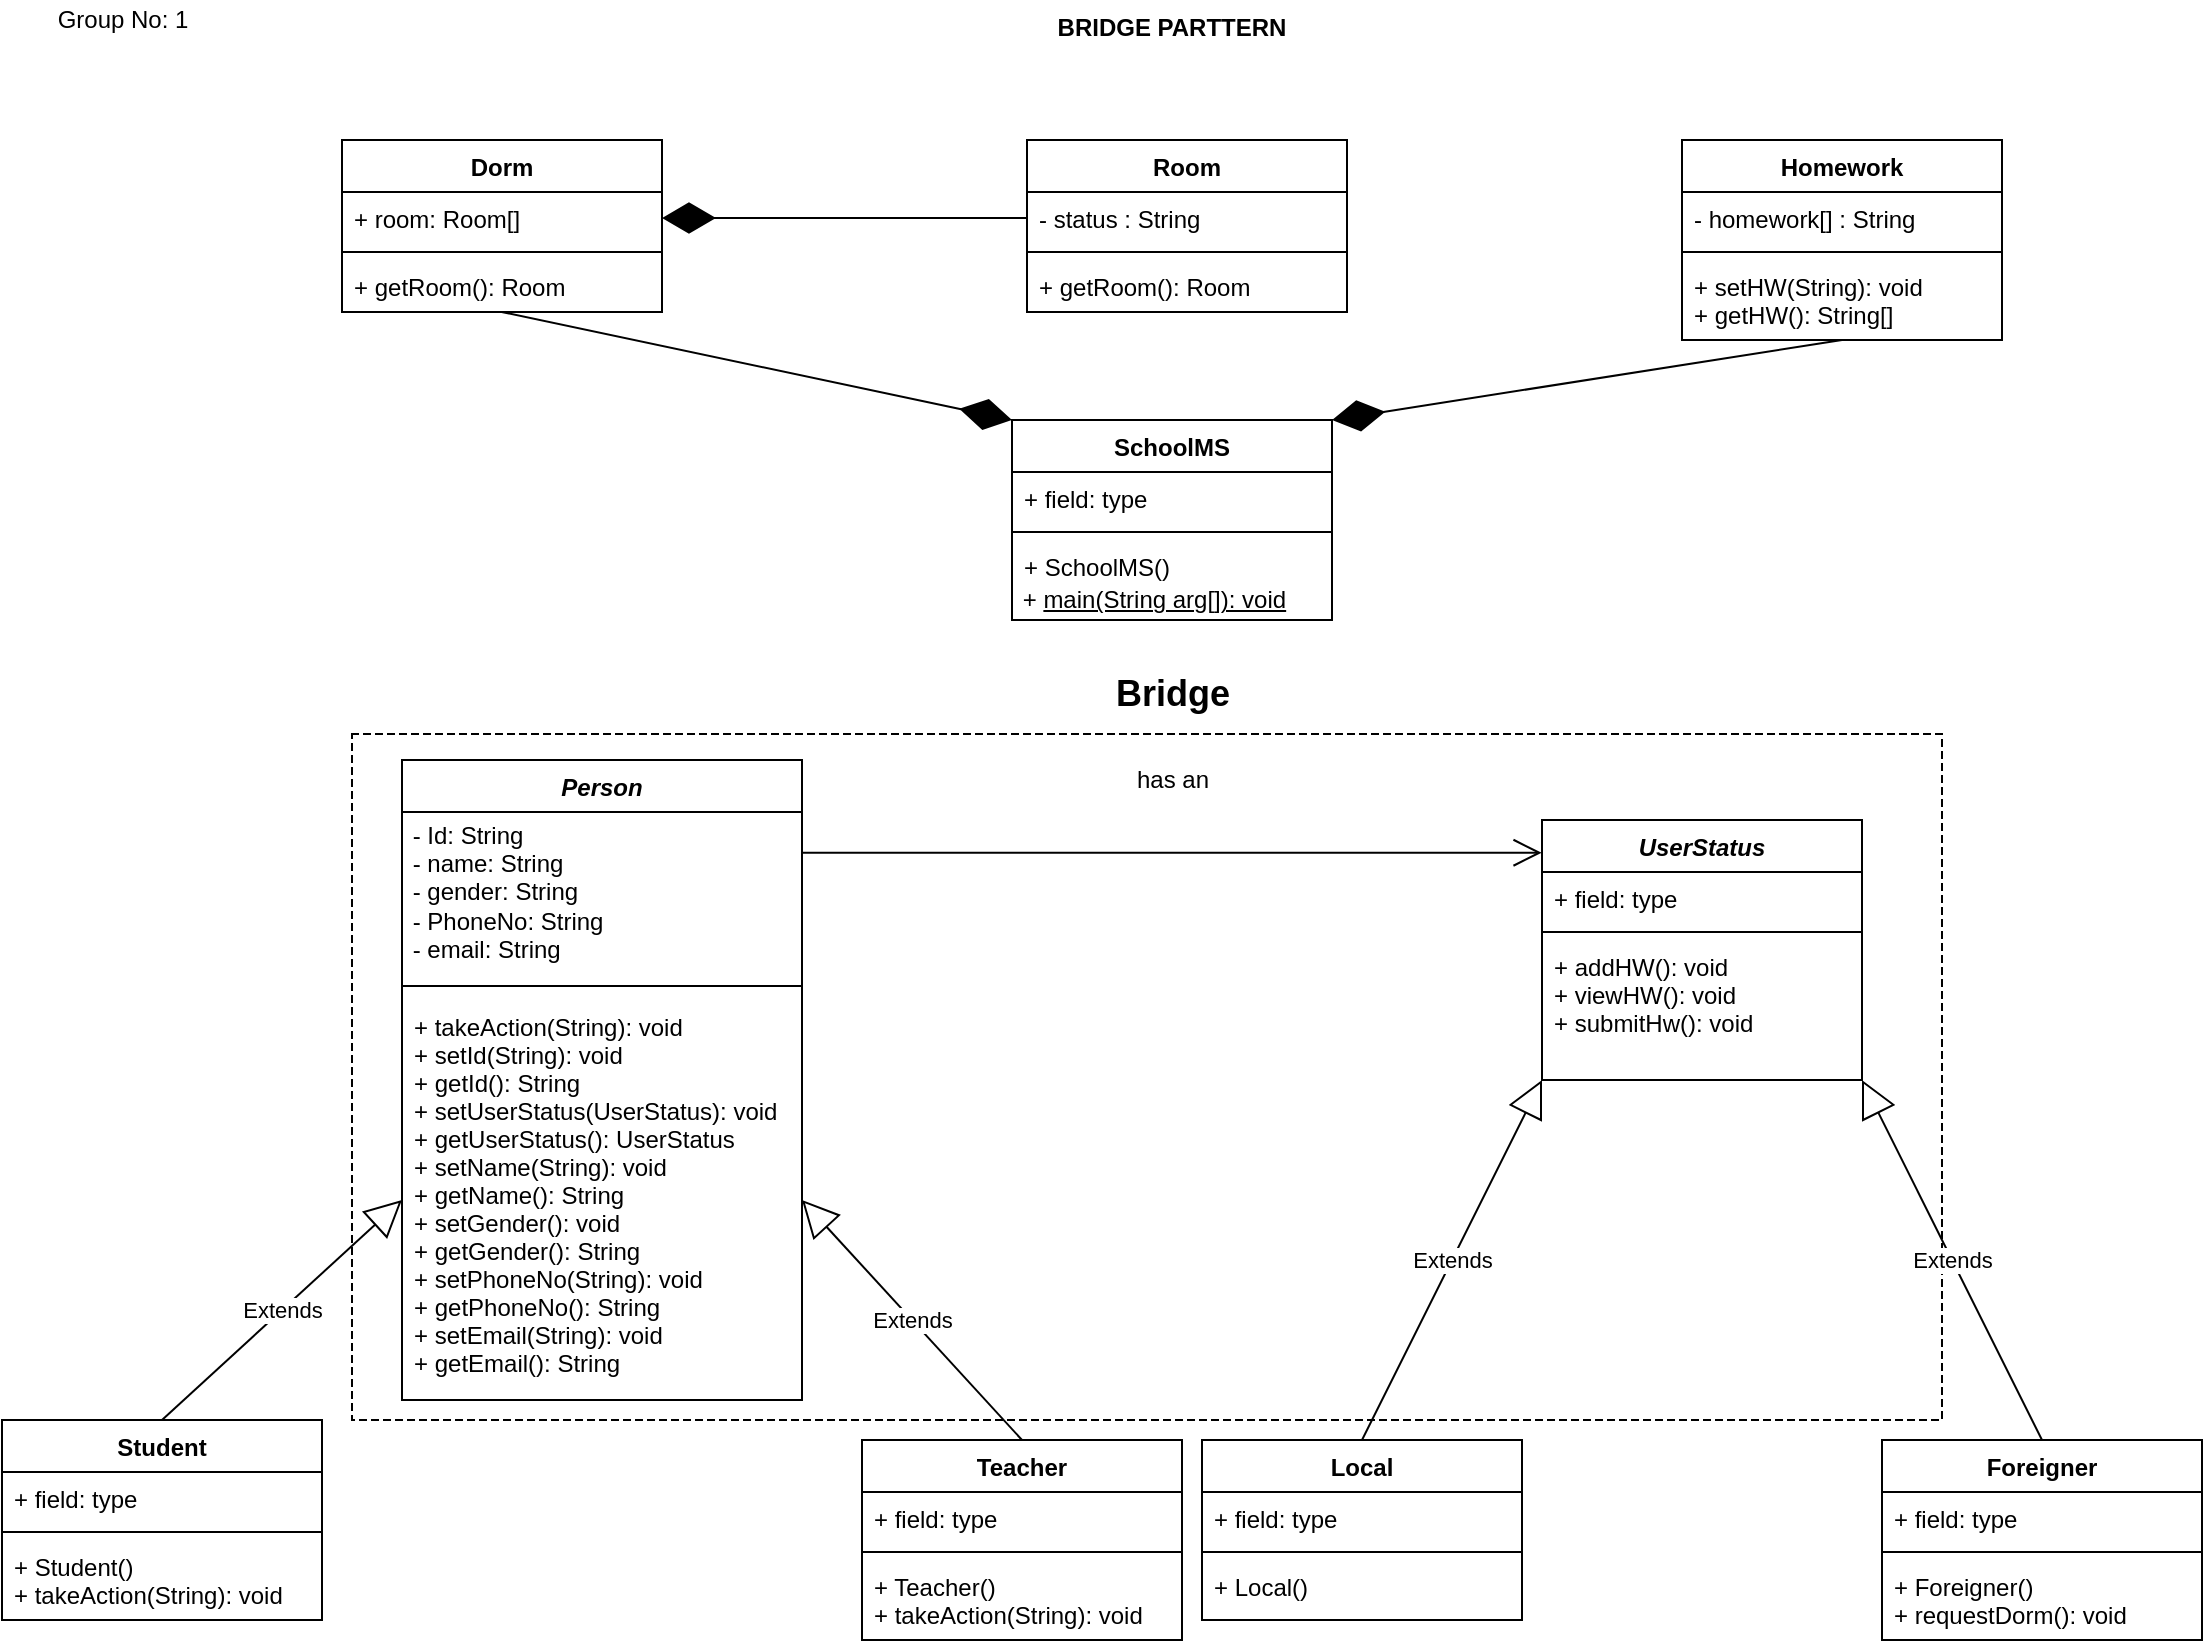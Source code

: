 <mxfile version="13.9.9" type="device"><diagram id="eEHQj2eKtZSkSIJGp74t" name="Page-1"><mxGraphModel dx="1736" dy="1032" grid="1" gridSize="10" guides="1" tooltips="1" connect="1" arrows="1" fold="1" page="1" pageScale="1" pageWidth="1100" pageHeight="850" math="0" shadow="0"><root><mxCell id="0"/><mxCell id="1" parent="0"/><mxCell id="KrdT25A3YWB6-3SZ4sYC-31" value="" style="shape=partialRectangle;html=1;top=1;align=left;dashed=1;" parent="1" vertex="1"><mxGeometry x="175" y="377" width="795" height="343" as="geometry"/></mxCell><mxCell id="UInzxeLf1Jk3Ct_K25Z4-29" value="BRIDGE PARTTERN" style="text;align=center;fontStyle=1;verticalAlign=middle;spacingLeft=3;spacingRight=3;strokeColor=none;rotatable=0;points=[[0,0.5],[1,0.5]];portConstraint=eastwest;" parent="1" vertex="1"><mxGeometry x="527.5" y="10" width="115" height="26" as="geometry"/></mxCell><mxCell id="UInzxeLf1Jk3Ct_K25Z4-30" value="Group No: 1" style="text;html=1;align=center;verticalAlign=middle;resizable=0;points=[];autosize=1;" parent="1" vertex="1"><mxGeometry x="20" y="10" width="80" height="20" as="geometry"/></mxCell><mxCell id="KrdT25A3YWB6-3SZ4sYC-1" value="Person" style="swimlane;fontStyle=3;align=center;verticalAlign=top;childLayout=stackLayout;horizontal=1;startSize=26;horizontalStack=0;resizeParent=1;resizeParentMax=0;resizeLast=0;collapsible=1;marginBottom=0;" parent="1" vertex="1"><mxGeometry x="200" y="390" width="200" height="320" as="geometry"/></mxCell><mxCell id="xrJkKc-PvtBsu9wYHQ8R-1" value="&lt;div&gt;&amp;nbsp;- Id: String&lt;/div&gt;&lt;div&gt;&lt;span&gt;&amp;nbsp;- name: String&lt;/span&gt;&lt;/div&gt;&lt;div&gt;&lt;span&gt;&amp;nbsp;- gender: String&lt;/span&gt;&lt;/div&gt;&lt;div&gt;&lt;span&gt;&amp;nbsp;- PhoneNo: String&lt;/span&gt;&lt;/div&gt;&lt;div&gt;&lt;span&gt;&amp;nbsp;- email: String&lt;/span&gt;&lt;/div&gt;" style="text;html=1;align=left;verticalAlign=middle;resizable=0;points=[];autosize=1;" vertex="1" parent="KrdT25A3YWB6-3SZ4sYC-1"><mxGeometry y="26" width="200" height="80" as="geometry"/></mxCell><mxCell id="KrdT25A3YWB6-3SZ4sYC-3" value="" style="line;strokeWidth=1;fillColor=none;align=left;verticalAlign=middle;spacingTop=-1;spacingLeft=3;spacingRight=3;rotatable=0;labelPosition=right;points=[];portConstraint=eastwest;" parent="KrdT25A3YWB6-3SZ4sYC-1" vertex="1"><mxGeometry y="106" width="200" height="14" as="geometry"/></mxCell><mxCell id="KrdT25A3YWB6-3SZ4sYC-4" value="+ takeAction(String): void&#10;+ setId(String): void&#10;+ getId(): String&#10;+ setUserStatus(UserStatus): void&#10;+ getUserStatus(): UserStatus&#10;+ setName(String): void&#10;+ getName(): String&#10;+ setGender(): void&#10;+ getGender(): String&#10;+ setPhoneNo(String): void&#10;+ getPhoneNo(): String&#10;+ setEmail(String): void&#10;+ getEmail(): String" style="text;strokeColor=none;fillColor=none;align=left;verticalAlign=top;spacingLeft=4;spacingRight=4;overflow=hidden;rotatable=0;points=[[0,0.5],[1,0.5]];portConstraint=eastwest;" parent="KrdT25A3YWB6-3SZ4sYC-1" vertex="1"><mxGeometry y="120" width="200" height="200" as="geometry"/></mxCell><mxCell id="KrdT25A3YWB6-3SZ4sYC-5" value="UserStatus" style="swimlane;fontStyle=3;align=center;verticalAlign=top;childLayout=stackLayout;horizontal=1;startSize=26;horizontalStack=0;resizeParent=1;resizeParentMax=0;resizeLast=0;collapsible=1;marginBottom=0;" parent="1" vertex="1"><mxGeometry x="770" y="420" width="160" height="130" as="geometry"/></mxCell><mxCell id="KrdT25A3YWB6-3SZ4sYC-6" value="+ field: type" style="text;strokeColor=none;fillColor=none;align=left;verticalAlign=top;spacingLeft=4;spacingRight=4;overflow=hidden;rotatable=0;points=[[0,0.5],[1,0.5]];portConstraint=eastwest;" parent="KrdT25A3YWB6-3SZ4sYC-5" vertex="1"><mxGeometry y="26" width="160" height="26" as="geometry"/></mxCell><mxCell id="KrdT25A3YWB6-3SZ4sYC-7" value="" style="line;strokeWidth=1;fillColor=none;align=left;verticalAlign=middle;spacingTop=-1;spacingLeft=3;spacingRight=3;rotatable=0;labelPosition=right;points=[];portConstraint=eastwest;" parent="KrdT25A3YWB6-3SZ4sYC-5" vertex="1"><mxGeometry y="52" width="160" height="8" as="geometry"/></mxCell><mxCell id="KrdT25A3YWB6-3SZ4sYC-8" value="+ addHW(): void&#10;+ viewHW(): void&#10;+ submitHw(): void" style="text;strokeColor=none;fillColor=none;align=left;verticalAlign=top;spacingLeft=4;spacingRight=4;overflow=hidden;rotatable=0;points=[[0,0.5],[1,0.5]];portConstraint=eastwest;" parent="KrdT25A3YWB6-3SZ4sYC-5" vertex="1"><mxGeometry y="60" width="160" height="70" as="geometry"/></mxCell><mxCell id="KrdT25A3YWB6-3SZ4sYC-9" value="Local" style="swimlane;fontStyle=1;align=center;verticalAlign=top;childLayout=stackLayout;horizontal=1;startSize=26;horizontalStack=0;resizeParent=1;resizeParentMax=0;resizeLast=0;collapsible=1;marginBottom=0;" parent="1" vertex="1"><mxGeometry x="600" y="730" width="160" height="90" as="geometry"/></mxCell><mxCell id="KrdT25A3YWB6-3SZ4sYC-10" value="+ field: type" style="text;strokeColor=none;fillColor=none;align=left;verticalAlign=top;spacingLeft=4;spacingRight=4;overflow=hidden;rotatable=0;points=[[0,0.5],[1,0.5]];portConstraint=eastwest;" parent="KrdT25A3YWB6-3SZ4sYC-9" vertex="1"><mxGeometry y="26" width="160" height="26" as="geometry"/></mxCell><mxCell id="KrdT25A3YWB6-3SZ4sYC-11" value="" style="line;strokeWidth=1;fillColor=none;align=left;verticalAlign=middle;spacingTop=-1;spacingLeft=3;spacingRight=3;rotatable=0;labelPosition=right;points=[];portConstraint=eastwest;" parent="KrdT25A3YWB6-3SZ4sYC-9" vertex="1"><mxGeometry y="52" width="160" height="8" as="geometry"/></mxCell><mxCell id="KrdT25A3YWB6-3SZ4sYC-12" value="+ Local()" style="text;strokeColor=none;fillColor=none;align=left;verticalAlign=top;spacingLeft=4;spacingRight=4;overflow=hidden;rotatable=0;points=[[0,0.5],[1,0.5]];portConstraint=eastwest;" parent="KrdT25A3YWB6-3SZ4sYC-9" vertex="1"><mxGeometry y="60" width="160" height="30" as="geometry"/></mxCell><mxCell id="KrdT25A3YWB6-3SZ4sYC-13" value="Foreigner" style="swimlane;fontStyle=1;align=center;verticalAlign=top;childLayout=stackLayout;horizontal=1;startSize=26;horizontalStack=0;resizeParent=1;resizeParentMax=0;resizeLast=0;collapsible=1;marginBottom=0;" parent="1" vertex="1"><mxGeometry x="940" y="730" width="160" height="100" as="geometry"/></mxCell><mxCell id="KrdT25A3YWB6-3SZ4sYC-14" value="+ field: type" style="text;strokeColor=none;fillColor=none;align=left;verticalAlign=top;spacingLeft=4;spacingRight=4;overflow=hidden;rotatable=0;points=[[0,0.5],[1,0.5]];portConstraint=eastwest;" parent="KrdT25A3YWB6-3SZ4sYC-13" vertex="1"><mxGeometry y="26" width="160" height="26" as="geometry"/></mxCell><mxCell id="KrdT25A3YWB6-3SZ4sYC-15" value="" style="line;strokeWidth=1;fillColor=none;align=left;verticalAlign=middle;spacingTop=-1;spacingLeft=3;spacingRight=3;rotatable=0;labelPosition=right;points=[];portConstraint=eastwest;" parent="KrdT25A3YWB6-3SZ4sYC-13" vertex="1"><mxGeometry y="52" width="160" height="8" as="geometry"/></mxCell><mxCell id="KrdT25A3YWB6-3SZ4sYC-16" value="+ Foreigner()&#10;+ requestDorm(): void" style="text;strokeColor=none;fillColor=none;align=left;verticalAlign=top;spacingLeft=4;spacingRight=4;overflow=hidden;rotatable=0;points=[[0,0.5],[1,0.5]];portConstraint=eastwest;" parent="KrdT25A3YWB6-3SZ4sYC-13" vertex="1"><mxGeometry y="60" width="160" height="40" as="geometry"/></mxCell><mxCell id="KrdT25A3YWB6-3SZ4sYC-17" value="Extends" style="endArrow=block;endSize=16;endFill=0;html=1;entryX=0;entryY=1;entryDx=0;entryDy=0;exitX=0.5;exitY=0;exitDx=0;exitDy=0;" parent="1" source="KrdT25A3YWB6-3SZ4sYC-9" target="KrdT25A3YWB6-3SZ4sYC-5" edge="1"><mxGeometry width="160" relative="1" as="geometry"><mxPoint x="575" y="637" as="sourcePoint"/><mxPoint x="735" y="637" as="targetPoint"/></mxGeometry></mxCell><mxCell id="KrdT25A3YWB6-3SZ4sYC-18" value="Extends" style="endArrow=block;endSize=16;endFill=0;html=1;entryX=1;entryY=1;entryDx=0;entryDy=0;exitX=0.5;exitY=0;exitDx=0;exitDy=0;" parent="1" source="KrdT25A3YWB6-3SZ4sYC-13" target="KrdT25A3YWB6-3SZ4sYC-5" edge="1"><mxGeometry width="160" relative="1" as="geometry"><mxPoint x="967.5" y="584" as="sourcePoint"/><mxPoint x="1012.5" y="479" as="targetPoint"/></mxGeometry></mxCell><mxCell id="KrdT25A3YWB6-3SZ4sYC-19" value="Student" style="swimlane;fontStyle=1;align=center;verticalAlign=top;childLayout=stackLayout;horizontal=1;startSize=26;horizontalStack=0;resizeParent=1;resizeParentMax=0;resizeLast=0;collapsible=1;marginBottom=0;" parent="1" vertex="1"><mxGeometry y="720" width="160" height="100" as="geometry"/></mxCell><mxCell id="KrdT25A3YWB6-3SZ4sYC-20" value="+ field: type" style="text;strokeColor=none;fillColor=none;align=left;verticalAlign=top;spacingLeft=4;spacingRight=4;overflow=hidden;rotatable=0;points=[[0,0.5],[1,0.5]];portConstraint=eastwest;" parent="KrdT25A3YWB6-3SZ4sYC-19" vertex="1"><mxGeometry y="26" width="160" height="26" as="geometry"/></mxCell><mxCell id="KrdT25A3YWB6-3SZ4sYC-21" value="" style="line;strokeWidth=1;fillColor=none;align=left;verticalAlign=middle;spacingTop=-1;spacingLeft=3;spacingRight=3;rotatable=0;labelPosition=right;points=[];portConstraint=eastwest;" parent="KrdT25A3YWB6-3SZ4sYC-19" vertex="1"><mxGeometry y="52" width="160" height="8" as="geometry"/></mxCell><mxCell id="KrdT25A3YWB6-3SZ4sYC-22" value="+ Student()&#10;+ takeAction(String): void " style="text;strokeColor=none;fillColor=none;align=left;verticalAlign=top;spacingLeft=4;spacingRight=4;overflow=hidden;rotatable=0;points=[[0,0.5],[1,0.5]];portConstraint=eastwest;" parent="KrdT25A3YWB6-3SZ4sYC-19" vertex="1"><mxGeometry y="60" width="160" height="40" as="geometry"/></mxCell><mxCell id="KrdT25A3YWB6-3SZ4sYC-23" value="Teacher" style="swimlane;fontStyle=1;align=center;verticalAlign=top;childLayout=stackLayout;horizontal=1;startSize=26;horizontalStack=0;resizeParent=1;resizeParentMax=0;resizeLast=0;collapsible=1;marginBottom=0;" parent="1" vertex="1"><mxGeometry x="430" y="730" width="160" height="100" as="geometry"/></mxCell><mxCell id="KrdT25A3YWB6-3SZ4sYC-24" value="+ field: type" style="text;strokeColor=none;fillColor=none;align=left;verticalAlign=top;spacingLeft=4;spacingRight=4;overflow=hidden;rotatable=0;points=[[0,0.5],[1,0.5]];portConstraint=eastwest;" parent="KrdT25A3YWB6-3SZ4sYC-23" vertex="1"><mxGeometry y="26" width="160" height="26" as="geometry"/></mxCell><mxCell id="KrdT25A3YWB6-3SZ4sYC-25" value="" style="line;strokeWidth=1;fillColor=none;align=left;verticalAlign=middle;spacingTop=-1;spacingLeft=3;spacingRight=3;rotatable=0;labelPosition=right;points=[];portConstraint=eastwest;" parent="KrdT25A3YWB6-3SZ4sYC-23" vertex="1"><mxGeometry y="52" width="160" height="8" as="geometry"/></mxCell><mxCell id="KrdT25A3YWB6-3SZ4sYC-26" value="+ Teacher()&#10;+ takeAction(String): void " style="text;strokeColor=none;fillColor=none;align=left;verticalAlign=top;spacingLeft=4;spacingRight=4;overflow=hidden;rotatable=0;points=[[0,0.5],[1,0.5]];portConstraint=eastwest;" parent="KrdT25A3YWB6-3SZ4sYC-23" vertex="1"><mxGeometry y="60" width="160" height="40" as="geometry"/></mxCell><mxCell id="KrdT25A3YWB6-3SZ4sYC-27" value="Extends" style="endArrow=block;endSize=16;endFill=0;html=1;entryX=0;entryY=0.5;entryDx=0;entryDy=0;exitX=0.5;exitY=0;exitDx=0;exitDy=0;" parent="1" source="KrdT25A3YWB6-3SZ4sYC-19" target="KrdT25A3YWB6-3SZ4sYC-4" edge="1"><mxGeometry width="160" relative="1" as="geometry"><mxPoint x="145" y="597" as="sourcePoint"/><mxPoint x="247.5" y="492" as="targetPoint"/></mxGeometry></mxCell><mxCell id="KrdT25A3YWB6-3SZ4sYC-28" value="Extends" style="endArrow=block;endSize=16;endFill=0;html=1;entryX=1;entryY=0.5;entryDx=0;entryDy=0;exitX=0.5;exitY=0;exitDx=0;exitDy=0;" parent="1" source="KrdT25A3YWB6-3SZ4sYC-23" target="KrdT25A3YWB6-3SZ4sYC-4" edge="1"><mxGeometry width="160" relative="1" as="geometry"><mxPoint x="645" y="617" as="sourcePoint"/><mxPoint x="747.5" y="512" as="targetPoint"/></mxGeometry></mxCell><mxCell id="KrdT25A3YWB6-3SZ4sYC-29" value="" style="endArrow=open;endFill=1;endSize=12;html=1;entryX=-0.001;entryY=0.126;entryDx=0;entryDy=0;entryPerimeter=0;exitX=1;exitY=0.255;exitDx=0;exitDy=0;exitPerimeter=0;" parent="1" source="xrJkKc-PvtBsu9wYHQ8R-1" target="KrdT25A3YWB6-3SZ4sYC-5" edge="1"><mxGeometry width="160" relative="1" as="geometry"><mxPoint x="410" y="440" as="sourcePoint"/><mxPoint x="625" y="439.5" as="targetPoint"/></mxGeometry></mxCell><mxCell id="KrdT25A3YWB6-3SZ4sYC-30" value="has an" style="text;html=1;align=center;verticalAlign=middle;resizable=0;points=[];autosize=1;" parent="1" vertex="1"><mxGeometry x="560" y="390" width="50" height="20" as="geometry"/></mxCell><mxCell id="KrdT25A3YWB6-3SZ4sYC-32" value="&lt;b&gt;&lt;font style=&quot;font-size: 18px&quot;&gt;Bridge&lt;/font&gt;&lt;/b&gt;" style="text;html=1;align=center;verticalAlign=middle;resizable=0;points=[];autosize=1;" parent="1" vertex="1"><mxGeometry x="550" y="347" width="70" height="20" as="geometry"/></mxCell><mxCell id="OeA7rfEBYmi5o3ksBRBl-1" value="Homework" style="swimlane;fontStyle=1;align=center;verticalAlign=top;childLayout=stackLayout;horizontal=1;startSize=26;horizontalStack=0;resizeParent=1;resizeParentMax=0;resizeLast=0;collapsible=1;marginBottom=0;" parent="1" vertex="1"><mxGeometry x="840" y="80" width="160" height="100" as="geometry"/></mxCell><mxCell id="OeA7rfEBYmi5o3ksBRBl-2" value="- homework[] : String" style="text;strokeColor=none;fillColor=none;align=left;verticalAlign=top;spacingLeft=4;spacingRight=4;overflow=hidden;rotatable=0;points=[[0,0.5],[1,0.5]];portConstraint=eastwest;" parent="OeA7rfEBYmi5o3ksBRBl-1" vertex="1"><mxGeometry y="26" width="160" height="26" as="geometry"/></mxCell><mxCell id="OeA7rfEBYmi5o3ksBRBl-3" value="" style="line;strokeWidth=1;fillColor=none;align=left;verticalAlign=middle;spacingTop=-1;spacingLeft=3;spacingRight=3;rotatable=0;labelPosition=right;points=[];portConstraint=eastwest;" parent="OeA7rfEBYmi5o3ksBRBl-1" vertex="1"><mxGeometry y="52" width="160" height="8" as="geometry"/></mxCell><mxCell id="OeA7rfEBYmi5o3ksBRBl-4" value="+ setHW(String): void&#10;+ getHW(): String[]" style="text;strokeColor=none;fillColor=none;align=left;verticalAlign=top;spacingLeft=4;spacingRight=4;overflow=hidden;rotatable=0;points=[[0,0.5],[1,0.5]];portConstraint=eastwest;" parent="OeA7rfEBYmi5o3ksBRBl-1" vertex="1"><mxGeometry y="60" width="160" height="40" as="geometry"/></mxCell><mxCell id="OeA7rfEBYmi5o3ksBRBl-5" value="SchoolMS" style="swimlane;fontStyle=1;align=center;verticalAlign=top;childLayout=stackLayout;horizontal=1;startSize=26;horizontalStack=0;resizeParent=1;resizeParentMax=0;resizeLast=0;collapsible=1;marginBottom=0;" parent="1" vertex="1"><mxGeometry x="505" y="220" width="160" height="100" as="geometry"/></mxCell><mxCell id="OeA7rfEBYmi5o3ksBRBl-6" value="+ field: type" style="text;strokeColor=none;fillColor=none;align=left;verticalAlign=top;spacingLeft=4;spacingRight=4;overflow=hidden;rotatable=0;points=[[0,0.5],[1,0.5]];portConstraint=eastwest;" parent="OeA7rfEBYmi5o3ksBRBl-5" vertex="1"><mxGeometry y="26" width="160" height="26" as="geometry"/></mxCell><mxCell id="OeA7rfEBYmi5o3ksBRBl-7" value="" style="line;strokeWidth=1;fillColor=none;align=left;verticalAlign=middle;spacingTop=-1;spacingLeft=3;spacingRight=3;rotatable=0;labelPosition=right;points=[];portConstraint=eastwest;" parent="OeA7rfEBYmi5o3ksBRBl-5" vertex="1"><mxGeometry y="52" width="160" height="8" as="geometry"/></mxCell><mxCell id="OeA7rfEBYmi5o3ksBRBl-8" value="+ SchoolMS()&#10;" style="text;strokeColor=none;fillColor=none;align=left;verticalAlign=top;spacingLeft=4;spacingRight=4;overflow=hidden;rotatable=0;points=[[0,0.5],[1,0.5]];portConstraint=eastwest;fontStyle=0" parent="OeA7rfEBYmi5o3ksBRBl-5" vertex="1"><mxGeometry y="60" width="160" height="20" as="geometry"/></mxCell><mxCell id="OeA7rfEBYmi5o3ksBRBl-9" value="&amp;nbsp;+ &lt;u&gt;main(String arg[]): void&lt;/u&gt;" style="text;html=1;align=left;verticalAlign=middle;resizable=0;points=[];autosize=1;" parent="OeA7rfEBYmi5o3ksBRBl-5" vertex="1"><mxGeometry y="80" width="160" height="20" as="geometry"/></mxCell><mxCell id="OeA7rfEBYmi5o3ksBRBl-10" value="Room" style="swimlane;fontStyle=1;align=center;verticalAlign=top;childLayout=stackLayout;horizontal=1;startSize=26;horizontalStack=0;resizeParent=1;resizeParentMax=0;resizeLast=0;collapsible=1;marginBottom=0;" parent="1" vertex="1"><mxGeometry x="512.5" y="80" width="160" height="86" as="geometry"/></mxCell><mxCell id="OeA7rfEBYmi5o3ksBRBl-11" value="- status : String" style="text;strokeColor=none;fillColor=none;align=left;verticalAlign=top;spacingLeft=4;spacingRight=4;overflow=hidden;rotatable=0;points=[[0,0.5],[1,0.5]];portConstraint=eastwest;" parent="OeA7rfEBYmi5o3ksBRBl-10" vertex="1"><mxGeometry y="26" width="160" height="26" as="geometry"/></mxCell><mxCell id="OeA7rfEBYmi5o3ksBRBl-12" value="" style="line;strokeWidth=1;fillColor=none;align=left;verticalAlign=middle;spacingTop=-1;spacingLeft=3;spacingRight=3;rotatable=0;labelPosition=right;points=[];portConstraint=eastwest;" parent="OeA7rfEBYmi5o3ksBRBl-10" vertex="1"><mxGeometry y="52" width="160" height="8" as="geometry"/></mxCell><mxCell id="OeA7rfEBYmi5o3ksBRBl-13" value="+ getRoom(): Room" style="text;strokeColor=none;fillColor=none;align=left;verticalAlign=top;spacingLeft=4;spacingRight=4;overflow=hidden;rotatable=0;points=[[0,0.5],[1,0.5]];portConstraint=eastwest;" parent="OeA7rfEBYmi5o3ksBRBl-10" vertex="1"><mxGeometry y="60" width="160" height="26" as="geometry"/></mxCell><mxCell id="OeA7rfEBYmi5o3ksBRBl-14" value="Dorm" style="swimlane;fontStyle=1;align=center;verticalAlign=top;childLayout=stackLayout;horizontal=1;startSize=26;horizontalStack=0;resizeParent=1;resizeParentMax=0;resizeLast=0;collapsible=1;marginBottom=0;" parent="1" vertex="1"><mxGeometry x="170" y="80" width="160" height="86" as="geometry"/></mxCell><mxCell id="OeA7rfEBYmi5o3ksBRBl-15" value="+ room: Room[]" style="text;strokeColor=none;fillColor=none;align=left;verticalAlign=top;spacingLeft=4;spacingRight=4;overflow=hidden;rotatable=0;points=[[0,0.5],[1,0.5]];portConstraint=eastwest;" parent="OeA7rfEBYmi5o3ksBRBl-14" vertex="1"><mxGeometry y="26" width="160" height="26" as="geometry"/></mxCell><mxCell id="OeA7rfEBYmi5o3ksBRBl-16" value="" style="line;strokeWidth=1;fillColor=none;align=left;verticalAlign=middle;spacingTop=-1;spacingLeft=3;spacingRight=3;rotatable=0;labelPosition=right;points=[];portConstraint=eastwest;" parent="OeA7rfEBYmi5o3ksBRBl-14" vertex="1"><mxGeometry y="52" width="160" height="8" as="geometry"/></mxCell><mxCell id="OeA7rfEBYmi5o3ksBRBl-17" value="+ getRoom(): Room" style="text;strokeColor=none;fillColor=none;align=left;verticalAlign=top;spacingLeft=4;spacingRight=4;overflow=hidden;rotatable=0;points=[[0,0.5],[1,0.5]];portConstraint=eastwest;" parent="OeA7rfEBYmi5o3ksBRBl-14" vertex="1"><mxGeometry y="60" width="160" height="26" as="geometry"/></mxCell><mxCell id="xrJkKc-PvtBsu9wYHQ8R-2" value="" style="endArrow=diamondThin;endFill=1;endSize=24;html=1;entryX=1;entryY=0.5;entryDx=0;entryDy=0;exitX=0;exitY=0.5;exitDx=0;exitDy=0;" edge="1" parent="1" source="OeA7rfEBYmi5o3ksBRBl-11" target="OeA7rfEBYmi5o3ksBRBl-15"><mxGeometry width="160" relative="1" as="geometry"><mxPoint x="460" y="190" as="sourcePoint"/><mxPoint x="460" y="200" as="targetPoint"/></mxGeometry></mxCell><mxCell id="xrJkKc-PvtBsu9wYHQ8R-3" value="" style="endArrow=diamondThin;endFill=1;endSize=24;html=1;entryX=0;entryY=0;entryDx=0;entryDy=0;exitX=0.499;exitY=0.999;exitDx=0;exitDy=0;exitPerimeter=0;" edge="1" parent="1" source="OeA7rfEBYmi5o3ksBRBl-17" target="OeA7rfEBYmi5o3ksBRBl-5"><mxGeometry width="160" relative="1" as="geometry"><mxPoint x="532.5" y="170" as="sourcePoint"/><mxPoint x="350" y="170" as="targetPoint"/></mxGeometry></mxCell><mxCell id="xrJkKc-PvtBsu9wYHQ8R-4" value="" style="endArrow=diamondThin;endFill=1;endSize=24;html=1;entryX=1;entryY=0;entryDx=0;entryDy=0;exitX=0.5;exitY=1;exitDx=0;exitDy=0;" edge="1" parent="1" source="OeA7rfEBYmi5o3ksBRBl-1" target="OeA7rfEBYmi5o3ksBRBl-5"><mxGeometry width="160" relative="1" as="geometry"><mxPoint x="679.08" y="160" as="sourcePoint"/><mxPoint x="940" y="274" as="targetPoint"/></mxGeometry></mxCell></root></mxGraphModel></diagram></mxfile>